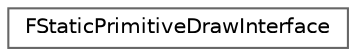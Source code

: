 digraph "Graphical Class Hierarchy"
{
 // INTERACTIVE_SVG=YES
 // LATEX_PDF_SIZE
  bgcolor="transparent";
  edge [fontname=Helvetica,fontsize=10,labelfontname=Helvetica,labelfontsize=10];
  node [fontname=Helvetica,fontsize=10,shape=box,height=0.2,width=0.4];
  rankdir="LR";
  Node0 [id="Node000000",label="FStaticPrimitiveDrawInterface",height=0.2,width=0.4,color="grey40", fillcolor="white", style="filled",URL="$db/de9/classFStaticPrimitiveDrawInterface.html",tooltip="An interface used to query a primitive for its static elements."];
}
